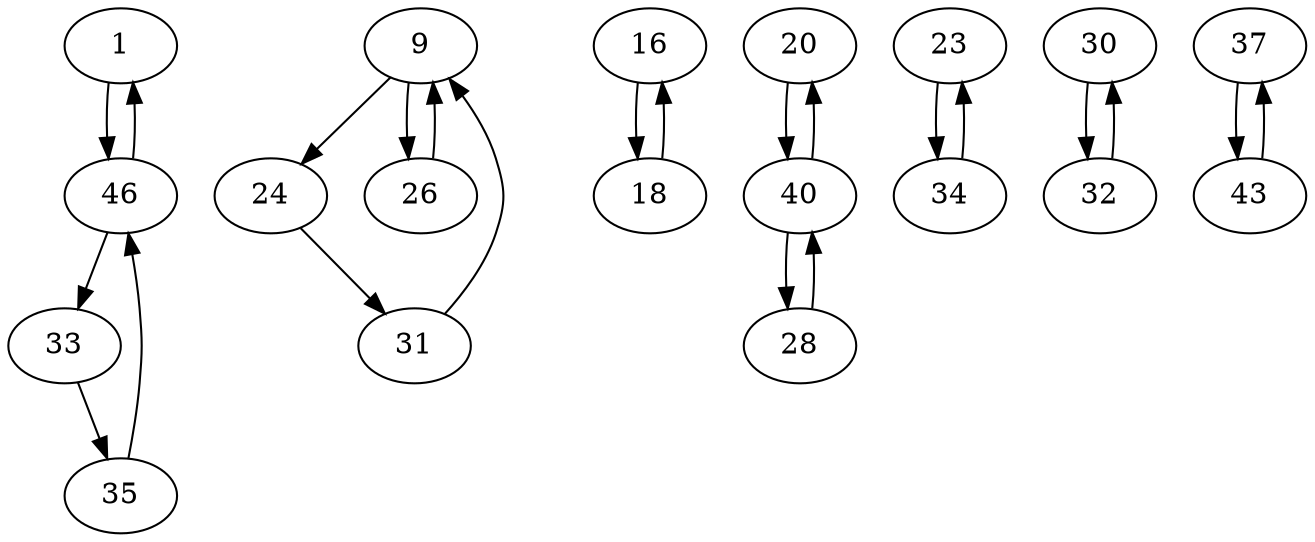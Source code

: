 digraph G {
  1 -> 46;
  9 -> 24;
  9 -> 26;
  16 -> 18;
  18 -> 16;
  20 -> 40;
  23 -> 34;
  24 -> 31;
  26 -> 9;
  28 -> 40;
  30 -> 32;
  31 -> 9;
  32 -> 30;
  33 -> 35;
  34 -> 23;
  35 -> 46;
  37 -> 43;
  40 -> 20;
  40 -> 28;
  43 -> 37;
  46 -> 1;
  46 -> 33;
}